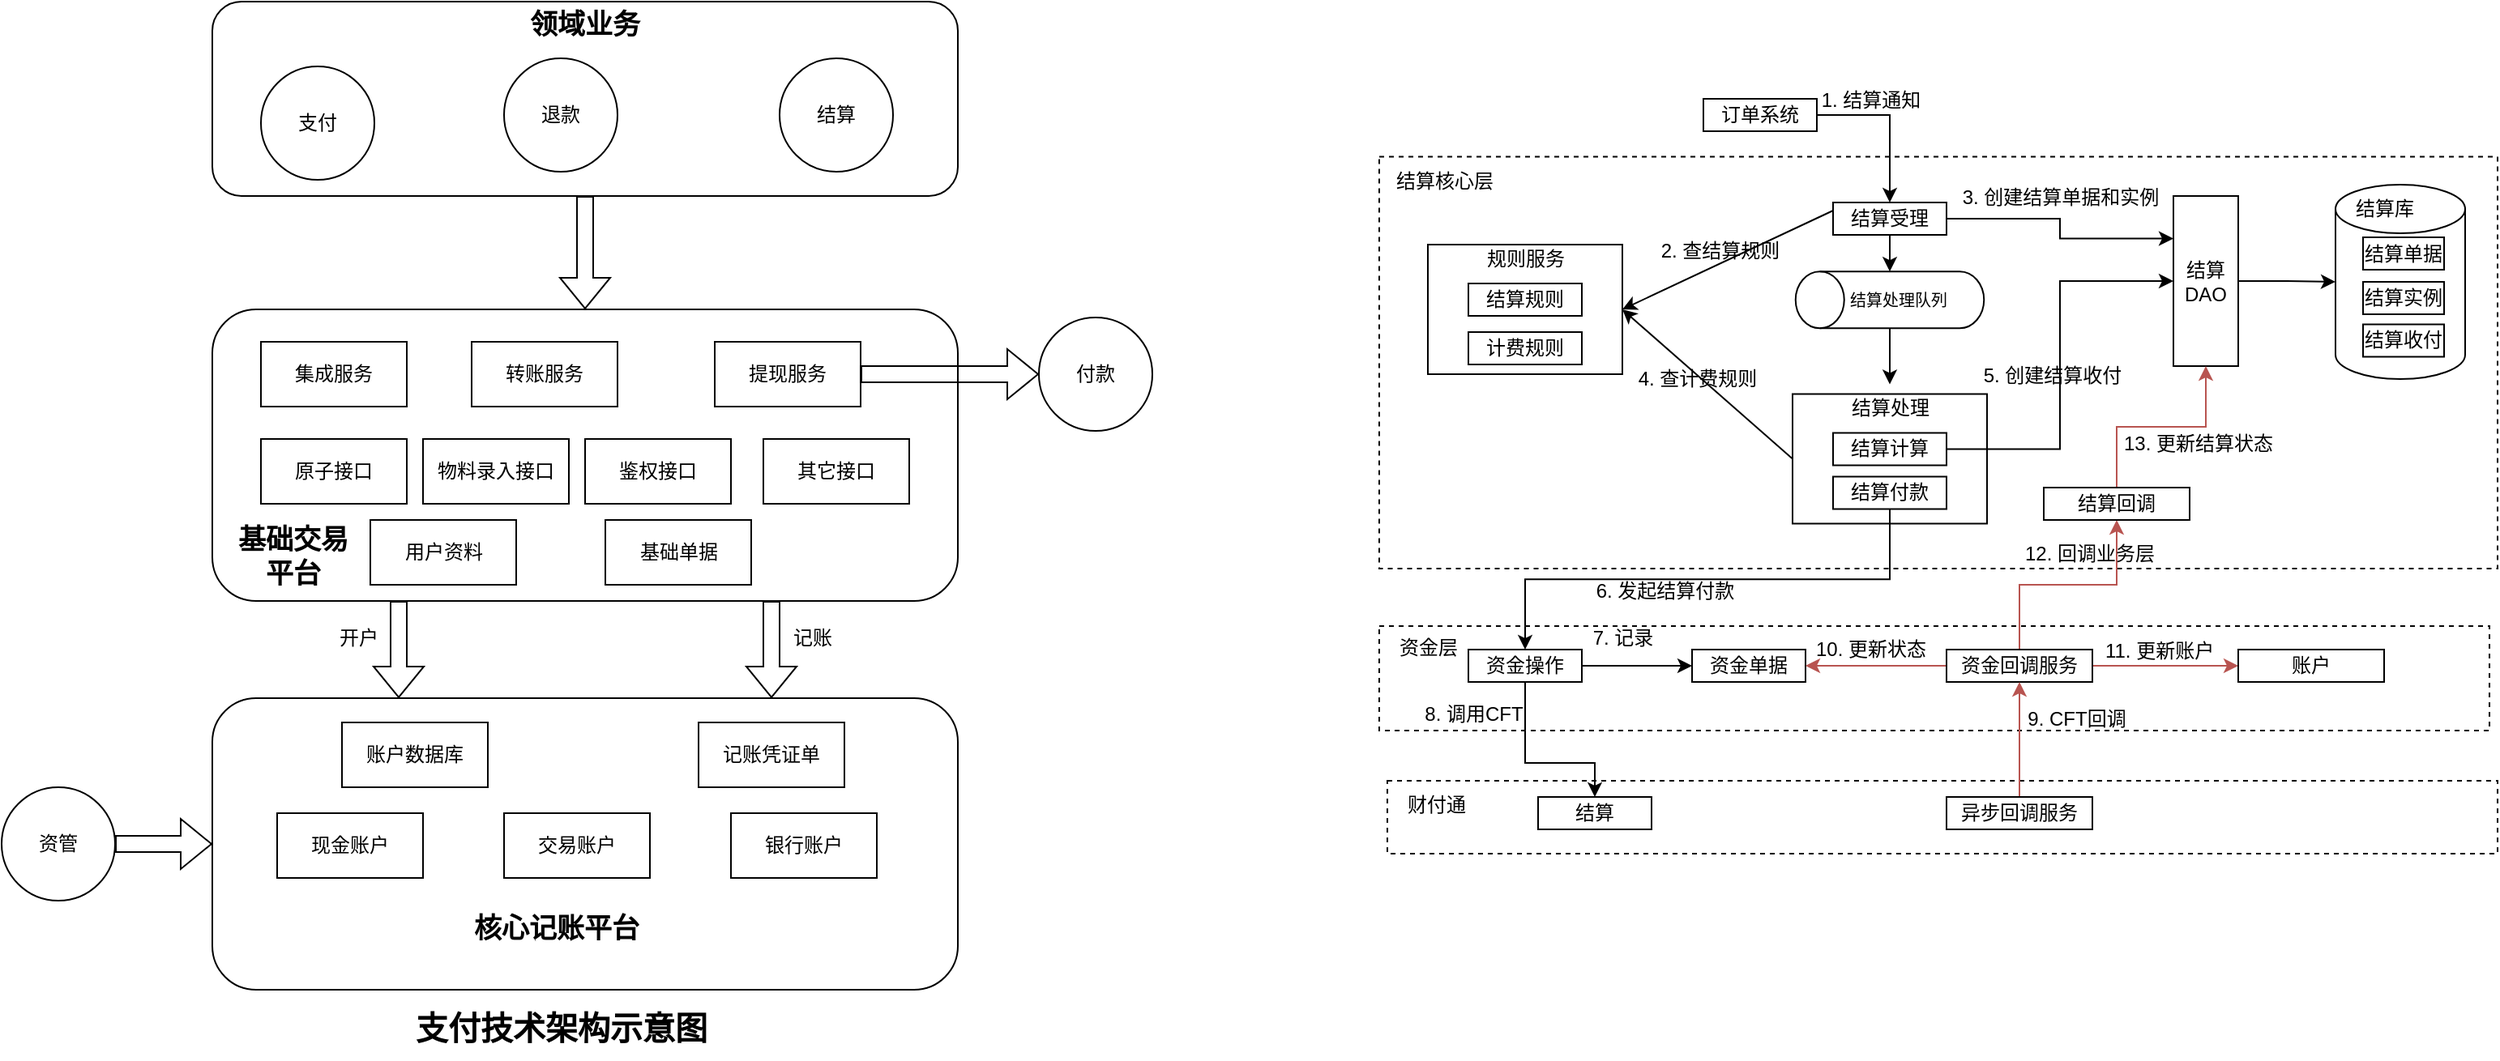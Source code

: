 <mxfile version="24.7.6">
  <diagram name="第 1 页" id="gPMJK_AAhSudHWWJOeFY">
    <mxGraphModel dx="1180" dy="732" grid="1" gridSize="10" guides="1" tooltips="1" connect="1" arrows="1" fold="1" page="1" pageScale="1" pageWidth="827" pageHeight="1169" math="0" shadow="0">
      <root>
        <mxCell id="0" />
        <mxCell id="1" parent="0" />
        <mxCell id="3E3HlsRtL0pauLYrI34w-65" value="" style="rounded=0;whiteSpace=wrap;html=1;dashed=1;" vertex="1" parent="1">
          <mxGeometry x="870" y="195.75" width="690" height="254.25" as="geometry" />
        </mxCell>
        <mxCell id="3E3HlsRtL0pauLYrI34w-64" value="" style="rounded=0;whiteSpace=wrap;html=1;dashed=1;" vertex="1" parent="1">
          <mxGeometry x="870" y="485.5" width="685" height="64.5" as="geometry" />
        </mxCell>
        <mxCell id="3E3HlsRtL0pauLYrI34w-63" value="" style="rounded=0;whiteSpace=wrap;html=1;dashed=1;" vertex="1" parent="1">
          <mxGeometry x="875" y="581" width="685" height="45" as="geometry" />
        </mxCell>
        <mxCell id="vBdCcDkNuVXMJskja2hN-22" style="edgeStyle=orthogonalEdgeStyle;rounded=0;orthogonalLoop=1;jettySize=auto;html=1;exitX=0.5;exitY=1;exitDx=0;exitDy=0;entryX=0.5;entryY=0;entryDx=0;entryDy=0;shape=flexArrow;" parent="1" source="vBdCcDkNuVXMJskja2hN-1" target="vBdCcDkNuVXMJskja2hN-5" edge="1">
          <mxGeometry relative="1" as="geometry" />
        </mxCell>
        <mxCell id="vBdCcDkNuVXMJskja2hN-1" value="" style="rounded=1;whiteSpace=wrap;html=1;" parent="1" vertex="1">
          <mxGeometry x="150" y="100" width="460" height="120" as="geometry" />
        </mxCell>
        <mxCell id="vBdCcDkNuVXMJskja2hN-2" value="支付" style="ellipse;whiteSpace=wrap;html=1;aspect=fixed;" parent="1" vertex="1">
          <mxGeometry x="180" y="140" width="70" height="70" as="geometry" />
        </mxCell>
        <mxCell id="vBdCcDkNuVXMJskja2hN-3" value="退款" style="ellipse;whiteSpace=wrap;html=1;aspect=fixed;" parent="1" vertex="1">
          <mxGeometry x="330" y="135" width="70" height="70" as="geometry" />
        </mxCell>
        <mxCell id="vBdCcDkNuVXMJskja2hN-4" value="结算" style="ellipse;whiteSpace=wrap;html=1;aspect=fixed;" parent="1" vertex="1">
          <mxGeometry x="500" y="135" width="70" height="70" as="geometry" />
        </mxCell>
        <mxCell id="vBdCcDkNuVXMJskja2hN-23" style="edgeStyle=orthogonalEdgeStyle;rounded=0;orthogonalLoop=1;jettySize=auto;html=1;exitX=0.25;exitY=1;exitDx=0;exitDy=0;entryX=0.25;entryY=0;entryDx=0;entryDy=0;shape=flexArrow;" parent="1" source="vBdCcDkNuVXMJskja2hN-5" target="vBdCcDkNuVXMJskja2hN-15" edge="1">
          <mxGeometry relative="1" as="geometry" />
        </mxCell>
        <mxCell id="vBdCcDkNuVXMJskja2hN-24" style="edgeStyle=orthogonalEdgeStyle;rounded=0;orthogonalLoop=1;jettySize=auto;html=1;exitX=0.75;exitY=1;exitDx=0;exitDy=0;entryX=0.75;entryY=0;entryDx=0;entryDy=0;shape=flexArrow;" parent="1" source="vBdCcDkNuVXMJskja2hN-5" target="vBdCcDkNuVXMJskja2hN-15" edge="1">
          <mxGeometry relative="1" as="geometry" />
        </mxCell>
        <mxCell id="vBdCcDkNuVXMJskja2hN-5" value="" style="rounded=1;whiteSpace=wrap;html=1;" parent="1" vertex="1">
          <mxGeometry x="150" y="290" width="460" height="180" as="geometry" />
        </mxCell>
        <mxCell id="vBdCcDkNuVXMJskja2hN-6" value="集成服务" style="rounded=0;whiteSpace=wrap;html=1;" parent="1" vertex="1">
          <mxGeometry x="180" y="310" width="90" height="40" as="geometry" />
        </mxCell>
        <mxCell id="vBdCcDkNuVXMJskja2hN-7" value="转账服务" style="rounded=0;whiteSpace=wrap;html=1;" parent="1" vertex="1">
          <mxGeometry x="310" y="310" width="90" height="40" as="geometry" />
        </mxCell>
        <mxCell id="vBdCcDkNuVXMJskja2hN-33" style="edgeStyle=orthogonalEdgeStyle;rounded=0;orthogonalLoop=1;jettySize=auto;html=1;exitX=1;exitY=0.5;exitDx=0;exitDy=0;entryX=0;entryY=0.5;entryDx=0;entryDy=0;shape=flexArrow;" parent="1" source="vBdCcDkNuVXMJskja2hN-8" target="vBdCcDkNuVXMJskja2hN-32" edge="1">
          <mxGeometry relative="1" as="geometry" />
        </mxCell>
        <mxCell id="vBdCcDkNuVXMJskja2hN-8" value="提现服务" style="rounded=0;whiteSpace=wrap;html=1;" parent="1" vertex="1">
          <mxGeometry x="460" y="310" width="90" height="40" as="geometry" />
        </mxCell>
        <mxCell id="vBdCcDkNuVXMJskja2hN-9" value="原子接口" style="rounded=0;whiteSpace=wrap;html=1;" parent="1" vertex="1">
          <mxGeometry x="180" y="370" width="90" height="40" as="geometry" />
        </mxCell>
        <mxCell id="vBdCcDkNuVXMJskja2hN-10" value="物料录入接口" style="rounded=0;whiteSpace=wrap;html=1;" parent="1" vertex="1">
          <mxGeometry x="280" y="370" width="90" height="40" as="geometry" />
        </mxCell>
        <mxCell id="vBdCcDkNuVXMJskja2hN-11" value="鉴权接口" style="rounded=0;whiteSpace=wrap;html=1;" parent="1" vertex="1">
          <mxGeometry x="380" y="370" width="90" height="40" as="geometry" />
        </mxCell>
        <mxCell id="vBdCcDkNuVXMJskja2hN-12" value="其它接口" style="rounded=0;whiteSpace=wrap;html=1;" parent="1" vertex="1">
          <mxGeometry x="490" y="370" width="90" height="40" as="geometry" />
        </mxCell>
        <mxCell id="vBdCcDkNuVXMJskja2hN-13" value="用户资料" style="rounded=0;whiteSpace=wrap;html=1;" parent="1" vertex="1">
          <mxGeometry x="247.5" y="420" width="90" height="40" as="geometry" />
        </mxCell>
        <mxCell id="vBdCcDkNuVXMJskja2hN-14" value="基础单据" style="rounded=0;whiteSpace=wrap;html=1;" parent="1" vertex="1">
          <mxGeometry x="392.5" y="420" width="90" height="40" as="geometry" />
        </mxCell>
        <mxCell id="vBdCcDkNuVXMJskja2hN-15" value="" style="rounded=1;whiteSpace=wrap;html=1;" parent="1" vertex="1">
          <mxGeometry x="150" y="530" width="460" height="180" as="geometry" />
        </mxCell>
        <mxCell id="vBdCcDkNuVXMJskja2hN-16" value="账户数据库" style="rounded=0;whiteSpace=wrap;html=1;" parent="1" vertex="1">
          <mxGeometry x="230" y="545" width="90" height="40" as="geometry" />
        </mxCell>
        <mxCell id="vBdCcDkNuVXMJskja2hN-17" value="记账凭证单" style="rounded=0;whiteSpace=wrap;html=1;" parent="1" vertex="1">
          <mxGeometry x="450" y="545" width="90" height="40" as="geometry" />
        </mxCell>
        <mxCell id="vBdCcDkNuVXMJskja2hN-18" value="现金账户" style="rounded=0;whiteSpace=wrap;html=1;" parent="1" vertex="1">
          <mxGeometry x="190" y="601" width="90" height="40" as="geometry" />
        </mxCell>
        <mxCell id="vBdCcDkNuVXMJskja2hN-19" value="交易账户" style="rounded=0;whiteSpace=wrap;html=1;" parent="1" vertex="1">
          <mxGeometry x="330" y="601" width="90" height="40" as="geometry" />
        </mxCell>
        <mxCell id="vBdCcDkNuVXMJskja2hN-20" value="银行账户" style="rounded=0;whiteSpace=wrap;html=1;" parent="1" vertex="1">
          <mxGeometry x="470" y="601" width="90" height="40" as="geometry" />
        </mxCell>
        <mxCell id="vBdCcDkNuVXMJskja2hN-21" value="&lt;b&gt;&lt;font style=&quot;font-size: 17px;&quot;&gt;领域业务&lt;/font&gt;&lt;/b&gt;" style="text;html=1;align=center;verticalAlign=middle;whiteSpace=wrap;rounded=0;" parent="1" vertex="1">
          <mxGeometry x="335" y="100" width="90" height="30" as="geometry" />
        </mxCell>
        <mxCell id="vBdCcDkNuVXMJskja2hN-25" value="开户" style="text;html=1;align=center;verticalAlign=middle;resizable=0;points=[];autosize=1;strokeColor=none;fillColor=none;" parent="1" vertex="1">
          <mxGeometry x="215" y="478" width="50" height="30" as="geometry" />
        </mxCell>
        <mxCell id="vBdCcDkNuVXMJskja2hN-26" value="记账" style="text;html=1;align=center;verticalAlign=middle;resizable=0;points=[];autosize=1;strokeColor=none;fillColor=none;" parent="1" vertex="1">
          <mxGeometry x="495" y="478" width="50" height="30" as="geometry" />
        </mxCell>
        <mxCell id="vBdCcDkNuVXMJskja2hN-27" value="&lt;b&gt;&lt;font style=&quot;font-size: 17px;&quot;&gt;基础交易平台&lt;/font&gt;&lt;/b&gt;" style="text;html=1;align=center;verticalAlign=middle;whiteSpace=wrap;rounded=0;" parent="1" vertex="1">
          <mxGeometry x="160" y="420" width="80" height="45" as="geometry" />
        </mxCell>
        <mxCell id="vBdCcDkNuVXMJskja2hN-29" value="&lt;b&gt;&lt;font style=&quot;font-size: 17px;&quot;&gt;核心记账平台&lt;/font&gt;&lt;/b&gt;" style="text;html=1;align=center;verticalAlign=middle;whiteSpace=wrap;rounded=0;" parent="1" vertex="1">
          <mxGeometry x="285" y="650" width="155" height="45" as="geometry" />
        </mxCell>
        <mxCell id="vBdCcDkNuVXMJskja2hN-31" style="edgeStyle=orthogonalEdgeStyle;rounded=0;orthogonalLoop=1;jettySize=auto;html=1;exitX=1;exitY=0.5;exitDx=0;exitDy=0;entryX=0;entryY=0.5;entryDx=0;entryDy=0;shape=flexArrow;" parent="1" source="vBdCcDkNuVXMJskja2hN-30" target="vBdCcDkNuVXMJskja2hN-15" edge="1">
          <mxGeometry relative="1" as="geometry" />
        </mxCell>
        <mxCell id="vBdCcDkNuVXMJskja2hN-30" value="资管" style="ellipse;whiteSpace=wrap;html=1;aspect=fixed;" parent="1" vertex="1">
          <mxGeometry x="20" y="585" width="70" height="70" as="geometry" />
        </mxCell>
        <mxCell id="vBdCcDkNuVXMJskja2hN-32" value="付款" style="ellipse;whiteSpace=wrap;html=1;aspect=fixed;" parent="1" vertex="1">
          <mxGeometry x="660" y="295" width="70" height="70" as="geometry" />
        </mxCell>
        <mxCell id="vBdCcDkNuVXMJskja2hN-34" value="&lt;b&gt;&lt;font style=&quot;font-size: 20px;&quot;&gt;支付技术架构示意图&lt;/font&gt;&lt;/b&gt;" style="text;html=1;align=center;verticalAlign=middle;resizable=0;points=[];autosize=1;strokeColor=none;fillColor=none;" parent="1" vertex="1">
          <mxGeometry x="265" y="713" width="200" height="40" as="geometry" />
        </mxCell>
        <mxCell id="3E3HlsRtL0pauLYrI34w-2" value="" style="rounded=0;whiteSpace=wrap;html=1;" vertex="1" parent="1">
          <mxGeometry x="900" y="250" width="120" height="80" as="geometry" />
        </mxCell>
        <mxCell id="3E3HlsRtL0pauLYrI34w-3" value="结算规则" style="rounded=0;whiteSpace=wrap;html=1;" vertex="1" parent="1">
          <mxGeometry x="925" y="274" width="70" height="20" as="geometry" />
        </mxCell>
        <mxCell id="3E3HlsRtL0pauLYrI34w-4" value="计费规则" style="rounded=0;whiteSpace=wrap;html=1;" vertex="1" parent="1">
          <mxGeometry x="925" y="304" width="70" height="20" as="geometry" />
        </mxCell>
        <mxCell id="3E3HlsRtL0pauLYrI34w-5" value="规则服务" style="text;html=1;align=center;verticalAlign=middle;resizable=0;points=[];autosize=1;strokeColor=none;fillColor=none;" vertex="1" parent="1">
          <mxGeometry x="925" y="244" width="70" height="30" as="geometry" />
        </mxCell>
        <mxCell id="3E3HlsRtL0pauLYrI34w-30" style="rounded=0;orthogonalLoop=1;jettySize=auto;html=1;exitX=0;exitY=0.25;exitDx=0;exitDy=0;entryX=1;entryY=0.5;entryDx=0;entryDy=0;" edge="1" parent="1" source="3E3HlsRtL0pauLYrI34w-6" target="3E3HlsRtL0pauLYrI34w-2">
          <mxGeometry relative="1" as="geometry" />
        </mxCell>
        <mxCell id="3E3HlsRtL0pauLYrI34w-38" style="edgeStyle=orthogonalEdgeStyle;rounded=0;orthogonalLoop=1;jettySize=auto;html=1;exitX=0.5;exitY=1;exitDx=0;exitDy=0;entryX=1;entryY=0.5;entryDx=0;entryDy=0;entryPerimeter=0;" edge="1" parent="1" source="3E3HlsRtL0pauLYrI34w-6" target="3E3HlsRtL0pauLYrI34w-7">
          <mxGeometry relative="1" as="geometry">
            <mxPoint x="1185" y="260" as="targetPoint" />
          </mxGeometry>
        </mxCell>
        <mxCell id="3E3HlsRtL0pauLYrI34w-40" style="edgeStyle=orthogonalEdgeStyle;rounded=0;orthogonalLoop=1;jettySize=auto;html=1;exitX=1;exitY=0.5;exitDx=0;exitDy=0;entryX=0;entryY=0.25;entryDx=0;entryDy=0;" edge="1" parent="1" source="3E3HlsRtL0pauLYrI34w-6" target="3E3HlsRtL0pauLYrI34w-13">
          <mxGeometry relative="1" as="geometry" />
        </mxCell>
        <mxCell id="3E3HlsRtL0pauLYrI34w-6" value="结算受理" style="rounded=0;whiteSpace=wrap;html=1;" vertex="1" parent="1">
          <mxGeometry x="1150" y="224" width="70" height="20" as="geometry" />
        </mxCell>
        <mxCell id="3E3HlsRtL0pauLYrI34w-9" value="" style="rounded=0;whiteSpace=wrap;html=1;" vertex="1" parent="1">
          <mxGeometry x="1125" y="342.25" width="120" height="80" as="geometry" />
        </mxCell>
        <mxCell id="3E3HlsRtL0pauLYrI34w-41" style="edgeStyle=orthogonalEdgeStyle;rounded=0;orthogonalLoop=1;jettySize=auto;html=1;exitX=1;exitY=0.5;exitDx=0;exitDy=0;entryX=0;entryY=0.5;entryDx=0;entryDy=0;" edge="1" parent="1" source="3E3HlsRtL0pauLYrI34w-10" target="3E3HlsRtL0pauLYrI34w-13">
          <mxGeometry relative="1" as="geometry" />
        </mxCell>
        <mxCell id="3E3HlsRtL0pauLYrI34w-10" value="结算计算" style="rounded=0;whiteSpace=wrap;html=1;" vertex="1" parent="1">
          <mxGeometry x="1150" y="366.25" width="70" height="20" as="geometry" />
        </mxCell>
        <mxCell id="3E3HlsRtL0pauLYrI34w-46" style="edgeStyle=orthogonalEdgeStyle;rounded=0;orthogonalLoop=1;jettySize=auto;html=1;exitX=0.5;exitY=1;exitDx=0;exitDy=0;entryX=0.5;entryY=0;entryDx=0;entryDy=0;" edge="1" parent="1" source="3E3HlsRtL0pauLYrI34w-11" target="3E3HlsRtL0pauLYrI34w-22">
          <mxGeometry relative="1" as="geometry" />
        </mxCell>
        <mxCell id="3E3HlsRtL0pauLYrI34w-11" value="结算付款" style="rounded=0;whiteSpace=wrap;html=1;" vertex="1" parent="1">
          <mxGeometry x="1150" y="393.25" width="70" height="20" as="geometry" />
        </mxCell>
        <mxCell id="3E3HlsRtL0pauLYrI34w-12" value="结算处理" style="text;html=1;align=center;verticalAlign=middle;resizable=0;points=[];autosize=1;strokeColor=none;fillColor=none;" vertex="1" parent="1">
          <mxGeometry x="1150" y="336.25" width="70" height="30" as="geometry" />
        </mxCell>
        <mxCell id="3E3HlsRtL0pauLYrI34w-13" value="结算DAO" style="rounded=0;whiteSpace=wrap;html=1;" vertex="1" parent="1">
          <mxGeometry x="1360" y="220" width="40" height="105" as="geometry" />
        </mxCell>
        <mxCell id="3E3HlsRtL0pauLYrI34w-14" value="" style="shape=cylinder3;whiteSpace=wrap;html=1;boundedLbl=1;backgroundOutline=1;size=15;" vertex="1" parent="1">
          <mxGeometry x="1460" y="213" width="80" height="120" as="geometry" />
        </mxCell>
        <mxCell id="3E3HlsRtL0pauLYrI34w-15" value="结算库" style="text;html=1;align=center;verticalAlign=middle;resizable=0;points=[];autosize=1;strokeColor=none;fillColor=none;" vertex="1" parent="1">
          <mxGeometry x="1460" y="213" width="60" height="30" as="geometry" />
        </mxCell>
        <mxCell id="3E3HlsRtL0pauLYrI34w-16" value="结算单据" style="rounded=0;whiteSpace=wrap;html=1;" vertex="1" parent="1">
          <mxGeometry x="1477" y="245.5" width="50" height="20" as="geometry" />
        </mxCell>
        <mxCell id="3E3HlsRtL0pauLYrI34w-17" value="结算实例" style="rounded=0;whiteSpace=wrap;html=1;" vertex="1" parent="1">
          <mxGeometry x="1477" y="273" width="50" height="20" as="geometry" />
        </mxCell>
        <mxCell id="3E3HlsRtL0pauLYrI34w-18" value="结算收付" style="rounded=0;whiteSpace=wrap;html=1;" vertex="1" parent="1">
          <mxGeometry x="1477" y="299.25" width="50" height="20" as="geometry" />
        </mxCell>
        <mxCell id="3E3HlsRtL0pauLYrI34w-20" style="edgeStyle=orthogonalEdgeStyle;rounded=0;orthogonalLoop=1;jettySize=auto;html=1;exitX=1;exitY=0.5;exitDx=0;exitDy=0;entryX=0.5;entryY=0;entryDx=0;entryDy=0;" edge="1" parent="1" source="3E3HlsRtL0pauLYrI34w-19" target="3E3HlsRtL0pauLYrI34w-6">
          <mxGeometry relative="1" as="geometry" />
        </mxCell>
        <mxCell id="3E3HlsRtL0pauLYrI34w-19" value="订单系统" style="rounded=0;whiteSpace=wrap;html=1;" vertex="1" parent="1">
          <mxGeometry x="1070" y="160" width="70" height="20" as="geometry" />
        </mxCell>
        <mxCell id="3E3HlsRtL0pauLYrI34w-21" value="1. 结算通知" style="text;html=1;align=center;verticalAlign=middle;resizable=0;points=[];autosize=1;strokeColor=none;fillColor=none;" vertex="1" parent="1">
          <mxGeometry x="1133" y="146" width="80" height="30" as="geometry" />
        </mxCell>
        <mxCell id="3E3HlsRtL0pauLYrI34w-48" style="edgeStyle=orthogonalEdgeStyle;rounded=0;orthogonalLoop=1;jettySize=auto;html=1;exitX=1;exitY=0.5;exitDx=0;exitDy=0;entryX=0;entryY=0.5;entryDx=0;entryDy=0;" edge="1" parent="1" source="3E3HlsRtL0pauLYrI34w-22" target="3E3HlsRtL0pauLYrI34w-24">
          <mxGeometry relative="1" as="geometry" />
        </mxCell>
        <mxCell id="3E3HlsRtL0pauLYrI34w-50" style="edgeStyle=orthogonalEdgeStyle;rounded=0;orthogonalLoop=1;jettySize=auto;html=1;exitX=0.5;exitY=1;exitDx=0;exitDy=0;entryX=0.5;entryY=0;entryDx=0;entryDy=0;" edge="1" parent="1" source="3E3HlsRtL0pauLYrI34w-22" target="3E3HlsRtL0pauLYrI34w-27">
          <mxGeometry relative="1" as="geometry">
            <Array as="points">
              <mxPoint x="960" y="570" />
              <mxPoint x="1003" y="570" />
            </Array>
          </mxGeometry>
        </mxCell>
        <mxCell id="3E3HlsRtL0pauLYrI34w-22" value="资金操作" style="rounded=0;whiteSpace=wrap;html=1;" vertex="1" parent="1">
          <mxGeometry x="925" y="500" width="70" height="20" as="geometry" />
        </mxCell>
        <mxCell id="3E3HlsRtL0pauLYrI34w-24" value="资金单据" style="rounded=0;whiteSpace=wrap;html=1;" vertex="1" parent="1">
          <mxGeometry x="1063" y="500" width="70" height="20" as="geometry" />
        </mxCell>
        <mxCell id="3E3HlsRtL0pauLYrI34w-54" style="edgeStyle=orthogonalEdgeStyle;rounded=0;orthogonalLoop=1;jettySize=auto;html=1;exitX=0;exitY=0.5;exitDx=0;exitDy=0;entryX=1;entryY=0.5;entryDx=0;entryDy=0;fillColor=#f8cecc;strokeColor=#b85450;" edge="1" parent="1" source="3E3HlsRtL0pauLYrI34w-25" target="3E3HlsRtL0pauLYrI34w-24">
          <mxGeometry relative="1" as="geometry" />
        </mxCell>
        <mxCell id="3E3HlsRtL0pauLYrI34w-57" style="edgeStyle=orthogonalEdgeStyle;rounded=0;orthogonalLoop=1;jettySize=auto;html=1;exitX=1;exitY=0.5;exitDx=0;exitDy=0;entryX=0;entryY=0.5;entryDx=0;entryDy=0;fillColor=#f8cecc;strokeColor=#b85450;" edge="1" parent="1" source="3E3HlsRtL0pauLYrI34w-25" target="3E3HlsRtL0pauLYrI34w-26">
          <mxGeometry relative="1" as="geometry" />
        </mxCell>
        <mxCell id="3E3HlsRtL0pauLYrI34w-59" style="edgeStyle=orthogonalEdgeStyle;rounded=0;orthogonalLoop=1;jettySize=auto;html=1;exitX=0.5;exitY=0;exitDx=0;exitDy=0;entryX=0.5;entryY=1;entryDx=0;entryDy=0;fillColor=#f8cecc;strokeColor=#b85450;" edge="1" parent="1" source="3E3HlsRtL0pauLYrI34w-25" target="3E3HlsRtL0pauLYrI34w-42">
          <mxGeometry relative="1" as="geometry" />
        </mxCell>
        <mxCell id="3E3HlsRtL0pauLYrI34w-25" value="资金回调服务" style="rounded=0;whiteSpace=wrap;html=1;" vertex="1" parent="1">
          <mxGeometry x="1220" y="500" width="90" height="20" as="geometry" />
        </mxCell>
        <mxCell id="3E3HlsRtL0pauLYrI34w-26" value="账户" style="rounded=0;whiteSpace=wrap;html=1;" vertex="1" parent="1">
          <mxGeometry x="1400" y="500" width="90" height="20" as="geometry" />
        </mxCell>
        <mxCell id="3E3HlsRtL0pauLYrI34w-27" value="结算" style="rounded=0;whiteSpace=wrap;html=1;" vertex="1" parent="1">
          <mxGeometry x="968" y="591" width="70" height="20" as="geometry" />
        </mxCell>
        <mxCell id="3E3HlsRtL0pauLYrI34w-52" style="edgeStyle=orthogonalEdgeStyle;rounded=0;orthogonalLoop=1;jettySize=auto;html=1;exitX=0.5;exitY=0;exitDx=0;exitDy=0;entryX=0.5;entryY=1;entryDx=0;entryDy=0;fillColor=#f8cecc;strokeColor=#b85450;" edge="1" parent="1" source="3E3HlsRtL0pauLYrI34w-28" target="3E3HlsRtL0pauLYrI34w-25">
          <mxGeometry relative="1" as="geometry" />
        </mxCell>
        <mxCell id="3E3HlsRtL0pauLYrI34w-28" value="异步回调服务" style="rounded=0;whiteSpace=wrap;html=1;" vertex="1" parent="1">
          <mxGeometry x="1220" y="591" width="90" height="20" as="geometry" />
        </mxCell>
        <mxCell id="3E3HlsRtL0pauLYrI34w-31" value="2. 查结算规则" style="text;html=1;align=center;verticalAlign=middle;resizable=0;points=[];autosize=1;strokeColor=none;fillColor=none;" vertex="1" parent="1">
          <mxGeometry x="1030" y="239" width="100" height="30" as="geometry" />
        </mxCell>
        <mxCell id="3E3HlsRtL0pauLYrI34w-33" style="rounded=0;orthogonalLoop=1;jettySize=auto;html=1;exitX=0;exitY=0.5;exitDx=0;exitDy=0;entryX=1;entryY=0.5;entryDx=0;entryDy=0;" edge="1" parent="1" source="3E3HlsRtL0pauLYrI34w-9" target="3E3HlsRtL0pauLYrI34w-2">
          <mxGeometry relative="1" as="geometry" />
        </mxCell>
        <mxCell id="3E3HlsRtL0pauLYrI34w-34" value="4. 查计费规则" style="text;html=1;align=center;verticalAlign=middle;resizable=0;points=[];autosize=1;strokeColor=none;fillColor=none;" vertex="1" parent="1">
          <mxGeometry x="1016" y="318" width="100" height="30" as="geometry" />
        </mxCell>
        <mxCell id="3E3HlsRtL0pauLYrI34w-39" style="edgeStyle=orthogonalEdgeStyle;rounded=0;orthogonalLoop=1;jettySize=auto;html=1;exitX=0;exitY=0.5;exitDx=0;exitDy=0;exitPerimeter=0;" edge="1" parent="1" source="3E3HlsRtL0pauLYrI34w-7" target="3E3HlsRtL0pauLYrI34w-12">
          <mxGeometry relative="1" as="geometry" />
        </mxCell>
        <mxCell id="3E3HlsRtL0pauLYrI34w-7" value="" style="shape=cylinder3;whiteSpace=wrap;html=1;boundedLbl=1;backgroundOutline=1;size=15;rotation=-90;" vertex="1" parent="1">
          <mxGeometry x="1167.5" y="226" width="35" height="116.25" as="geometry" />
        </mxCell>
        <mxCell id="3E3HlsRtL0pauLYrI34w-8" value="结算处理队列" style="text;html=1;align=center;verticalAlign=middle;resizable=0;points=[];autosize=1;strokeColor=none;fillColor=none;fontSize=10;" vertex="1" parent="1">
          <mxGeometry x="1150" y="269" width="80" height="30" as="geometry" />
        </mxCell>
        <mxCell id="3E3HlsRtL0pauLYrI34w-61" style="edgeStyle=orthogonalEdgeStyle;rounded=0;orthogonalLoop=1;jettySize=auto;html=1;exitX=0.5;exitY=0;exitDx=0;exitDy=0;entryX=0.5;entryY=1;entryDx=0;entryDy=0;fillColor=#f8cecc;strokeColor=#b85450;" edge="1" parent="1" source="3E3HlsRtL0pauLYrI34w-42" target="3E3HlsRtL0pauLYrI34w-13">
          <mxGeometry relative="1" as="geometry" />
        </mxCell>
        <mxCell id="3E3HlsRtL0pauLYrI34w-42" value="结算回调" style="rounded=0;whiteSpace=wrap;html=1;" vertex="1" parent="1">
          <mxGeometry x="1280" y="400" width="90" height="20" as="geometry" />
        </mxCell>
        <mxCell id="3E3HlsRtL0pauLYrI34w-43" style="edgeStyle=orthogonalEdgeStyle;rounded=0;orthogonalLoop=1;jettySize=auto;html=1;exitX=1;exitY=0.5;exitDx=0;exitDy=0;entryX=0;entryY=0.5;entryDx=0;entryDy=0;entryPerimeter=0;" edge="1" parent="1" source="3E3HlsRtL0pauLYrI34w-13" target="3E3HlsRtL0pauLYrI34w-14">
          <mxGeometry relative="1" as="geometry" />
        </mxCell>
        <mxCell id="3E3HlsRtL0pauLYrI34w-44" value="3. 创建结算单据和实例" style="text;html=1;align=center;verticalAlign=middle;resizable=0;points=[];autosize=1;strokeColor=none;fillColor=none;" vertex="1" parent="1">
          <mxGeometry x="1220" y="206" width="140" height="30" as="geometry" />
        </mxCell>
        <mxCell id="3E3HlsRtL0pauLYrI34w-45" value="5. 创建结算收付" style="text;html=1;align=center;verticalAlign=middle;resizable=0;points=[];autosize=1;strokeColor=none;fillColor=none;" vertex="1" parent="1">
          <mxGeometry x="1230" y="316" width="110" height="30" as="geometry" />
        </mxCell>
        <mxCell id="3E3HlsRtL0pauLYrI34w-47" value="6. 发起结算付款" style="text;html=1;align=center;verticalAlign=middle;resizable=0;points=[];autosize=1;strokeColor=none;fillColor=none;" vertex="1" parent="1">
          <mxGeometry x="991" y="449" width="110" height="30" as="geometry" />
        </mxCell>
        <mxCell id="3E3HlsRtL0pauLYrI34w-49" value="7. 记录" style="text;html=1;align=center;verticalAlign=middle;resizable=0;points=[];autosize=1;strokeColor=none;fillColor=none;" vertex="1" parent="1">
          <mxGeometry x="990" y="478" width="60" height="30" as="geometry" />
        </mxCell>
        <mxCell id="3E3HlsRtL0pauLYrI34w-51" value="8. 调用CFT" style="text;html=1;align=center;verticalAlign=middle;resizable=0;points=[];autosize=1;strokeColor=none;fillColor=none;" vertex="1" parent="1">
          <mxGeometry x="888" y="525" width="80" height="30" as="geometry" />
        </mxCell>
        <mxCell id="3E3HlsRtL0pauLYrI34w-53" value="9. CFT回调" style="text;html=1;align=center;verticalAlign=middle;resizable=0;points=[];autosize=1;strokeColor=none;fillColor=none;" vertex="1" parent="1">
          <mxGeometry x="1260" y="528" width="80" height="30" as="geometry" />
        </mxCell>
        <mxCell id="3E3HlsRtL0pauLYrI34w-55" value="10. 更新状态" style="text;html=1;align=center;verticalAlign=middle;resizable=0;points=[];autosize=1;strokeColor=none;fillColor=none;" vertex="1" parent="1">
          <mxGeometry x="1128" y="485" width="90" height="30" as="geometry" />
        </mxCell>
        <mxCell id="3E3HlsRtL0pauLYrI34w-58" value="11. 更新账户" style="text;html=1;align=center;verticalAlign=middle;resizable=0;points=[];autosize=1;strokeColor=none;fillColor=none;" vertex="1" parent="1">
          <mxGeometry x="1306" y="486" width="90" height="30" as="geometry" />
        </mxCell>
        <mxCell id="3E3HlsRtL0pauLYrI34w-60" value="12. 回调业务层" style="text;html=1;align=center;verticalAlign=middle;resizable=0;points=[];autosize=1;strokeColor=none;fillColor=none;" vertex="1" parent="1">
          <mxGeometry x="1258" y="426" width="100" height="30" as="geometry" />
        </mxCell>
        <mxCell id="3E3HlsRtL0pauLYrI34w-62" value="13. 更新结算状态" style="text;html=1;align=center;verticalAlign=middle;resizable=0;points=[];autosize=1;strokeColor=none;fillColor=none;" vertex="1" parent="1">
          <mxGeometry x="1315" y="358" width="120" height="30" as="geometry" />
        </mxCell>
        <mxCell id="3E3HlsRtL0pauLYrI34w-66" value="结算核心层" style="text;html=1;align=center;verticalAlign=middle;resizable=0;points=[];autosize=1;strokeColor=none;fillColor=none;" vertex="1" parent="1">
          <mxGeometry x="870" y="196" width="80" height="30" as="geometry" />
        </mxCell>
        <mxCell id="3E3HlsRtL0pauLYrI34w-67" value="资金层" style="text;html=1;align=center;verticalAlign=middle;resizable=0;points=[];autosize=1;strokeColor=none;fillColor=none;" vertex="1" parent="1">
          <mxGeometry x="870" y="484" width="60" height="30" as="geometry" />
        </mxCell>
        <mxCell id="3E3HlsRtL0pauLYrI34w-68" value="财付通" style="text;html=1;align=center;verticalAlign=middle;resizable=0;points=[];autosize=1;strokeColor=none;fillColor=none;" vertex="1" parent="1">
          <mxGeometry x="875" y="581" width="60" height="30" as="geometry" />
        </mxCell>
      </root>
    </mxGraphModel>
  </diagram>
</mxfile>
